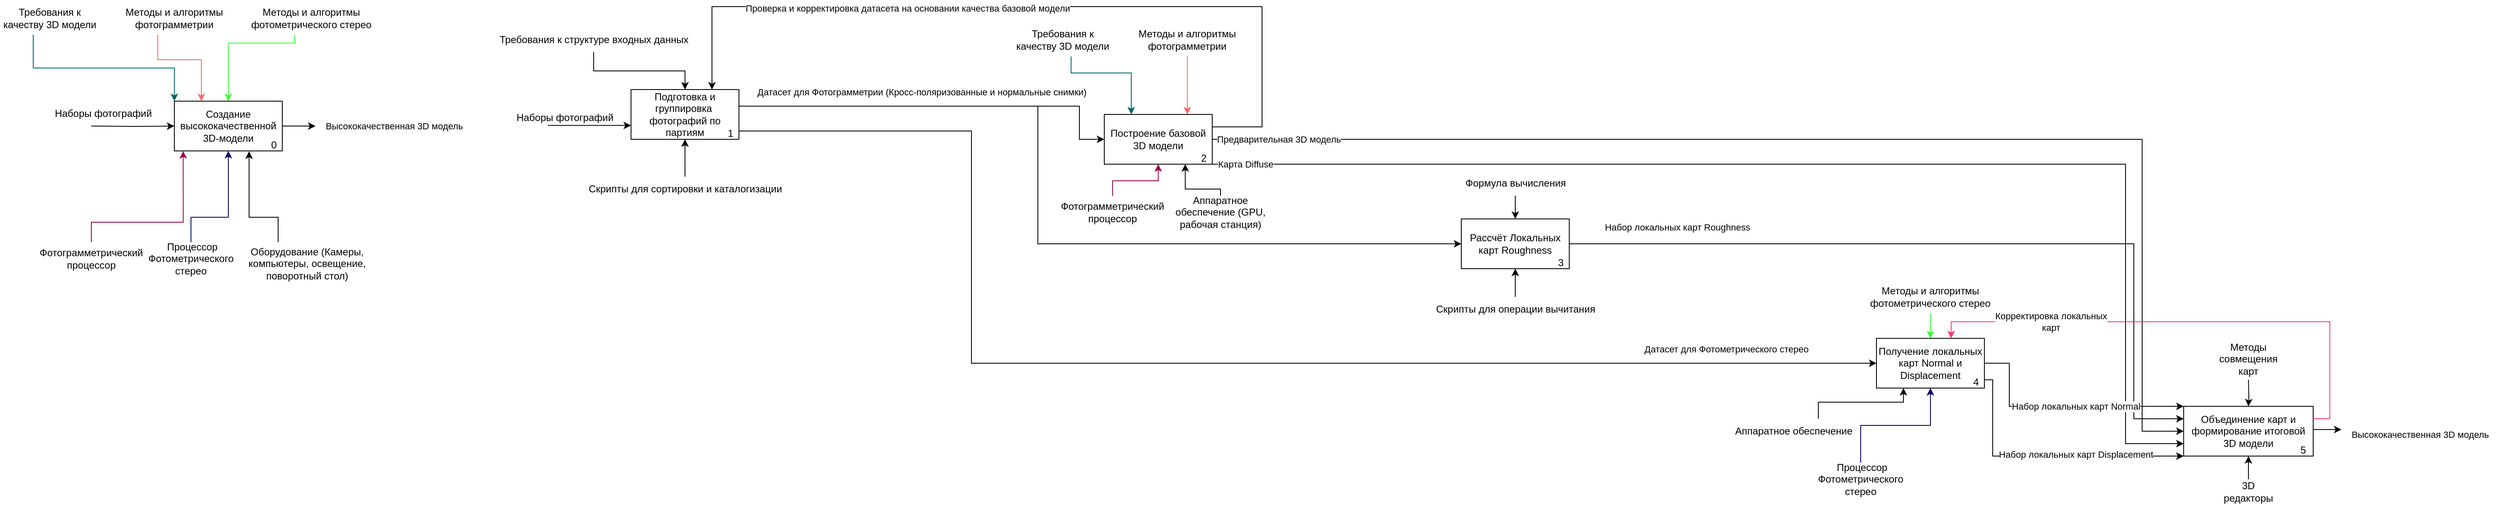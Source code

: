 <mxfile version="26.1.1">
  <diagram name="Страница — 1" id="NDfYiFxSxV_PJeX2wxCn">
    <mxGraphModel dx="4396" dy="2035" grid="1" gridSize="10" guides="1" tooltips="1" connect="1" arrows="1" fold="1" page="1" pageScale="1" pageWidth="827" pageHeight="1169" math="0" shadow="0">
      <root>
        <mxCell id="0" />
        <mxCell id="1" parent="0" />
        <mxCell id="a2V4H0LdFu0M5qWoZMPw-4" value="Наборы фотографий" style="text;html=1;align=center;verticalAlign=middle;resizable=0;points=[];autosize=1;strokeColor=none;fillColor=none;" parent="1" vertex="1">
          <mxGeometry x="910" y="499" width="140" height="30" as="geometry" />
        </mxCell>
        <mxCell id="a2V4H0LdFu0M5qWoZMPw-85" style="edgeStyle=orthogonalEdgeStyle;rounded=0;orthogonalLoop=1;jettySize=auto;html=1;entryX=0.25;entryY=0;entryDx=0;entryDy=0;strokeColor=#006666;" parent="1" source="a2V4H0LdFu0M5qWoZMPw-7" target="a2V4H0LdFu0M5qWoZMPw-63" edge="1">
          <mxGeometry relative="1" as="geometry">
            <Array as="points">
              <mxPoint x="1590" y="460" />
              <mxPoint x="1663" y="460" />
            </Array>
          </mxGeometry>
        </mxCell>
        <mxCell id="a2V4H0LdFu0M5qWoZMPw-7" value="Требования к качеству 3D модели" style="text;html=1;align=center;verticalAlign=middle;whiteSpace=wrap;rounded=0;" parent="1" vertex="1">
          <mxGeometry x="1520" y="400" width="120" height="40" as="geometry" />
        </mxCell>
        <mxCell id="a2V4H0LdFu0M5qWoZMPw-68" style="edgeStyle=orthogonalEdgeStyle;rounded=0;orthogonalLoop=1;jettySize=auto;html=1;strokeColor=#FF6666;" parent="1" source="a2V4H0LdFu0M5qWoZMPw-9" target="a2V4H0LdFu0M5qWoZMPw-63" edge="1">
          <mxGeometry relative="1" as="geometry">
            <Array as="points">
              <mxPoint x="1695" y="400" />
              <mxPoint x="1695" y="400" />
            </Array>
          </mxGeometry>
        </mxCell>
        <mxCell id="a2V4H0LdFu0M5qWoZMPw-9" value="Методы и алгоритмы фотограмметрии" style="text;html=1;align=center;verticalAlign=middle;whiteSpace=wrap;rounded=0;" parent="1" vertex="1">
          <mxGeometry x="1670" y="400" width="120" height="40" as="geometry" />
        </mxCell>
        <mxCell id="a2V4H0LdFu0M5qWoZMPw-101" style="edgeStyle=orthogonalEdgeStyle;rounded=0;orthogonalLoop=1;jettySize=auto;html=1;entryX=0.5;entryY=0;entryDx=0;entryDy=0;strokeColor=#33FF33;" parent="1" source="a2V4H0LdFu0M5qWoZMPw-10" target="a2V4H0LdFu0M5qWoZMPw-76" edge="1">
          <mxGeometry relative="1" as="geometry">
            <mxPoint x="850.833" y="1090" as="targetPoint" />
            <Array as="points">
              <mxPoint x="2625" y="710" />
            </Array>
          </mxGeometry>
        </mxCell>
        <mxCell id="a2V4H0LdFu0M5qWoZMPw-10" value="Методы и алгоритмы фотометрического стерео" style="text;html=1;align=center;verticalAlign=middle;whiteSpace=wrap;rounded=0;" parent="1" vertex="1">
          <mxGeometry x="2540" y="710" width="170" height="40" as="geometry" />
        </mxCell>
        <mxCell id="a2V4H0LdFu0M5qWoZMPw-28" value="П" style="group" parent="1" vertex="1" connectable="0">
          <mxGeometry x="1060" y="480" width="150" height="68" as="geometry" />
        </mxCell>
        <mxCell id="a2V4H0LdFu0M5qWoZMPw-29" value="Подготовка и группировка&amp;nbsp; фотографий по партиям" style="rounded=0;whiteSpace=wrap;html=1;" parent="a2V4H0LdFu0M5qWoZMPw-28" vertex="1">
          <mxGeometry width="130" height="60" as="geometry" />
        </mxCell>
        <mxCell id="a2V4H0LdFu0M5qWoZMPw-30" value="1" style="text;html=1;align=center;verticalAlign=middle;whiteSpace=wrap;rounded=0;" parent="a2V4H0LdFu0M5qWoZMPw-28" vertex="1">
          <mxGeometry x="90" y="38" width="60" height="30" as="geometry" />
        </mxCell>
        <mxCell id="a2V4H0LdFu0M5qWoZMPw-69" style="edgeStyle=orthogonalEdgeStyle;rounded=0;orthogonalLoop=1;jettySize=auto;html=1;entryX=0.5;entryY=1;entryDx=0;entryDy=0;strokeColor=#99004D;exitX=0.5;exitY=0;exitDx=0;exitDy=0;" parent="1" source="lgzBxTzGzxC5EpiXFaj9-91" target="a2V4H0LdFu0M5qWoZMPw-63" edge="1">
          <mxGeometry relative="1" as="geometry">
            <Array as="points">
              <mxPoint x="1640" y="590" />
              <mxPoint x="1695" y="590" />
            </Array>
            <mxPoint x="430" y="890" as="sourcePoint" />
          </mxGeometry>
        </mxCell>
        <mxCell id="a2V4H0LdFu0M5qWoZMPw-103" style="edgeStyle=orthogonalEdgeStyle;rounded=0;orthogonalLoop=1;jettySize=auto;html=1;entryX=0.5;entryY=1;entryDx=0;entryDy=0;strokeColor=#000066;" parent="1" source="a2V4H0LdFu0M5qWoZMPw-36" target="a2V4H0LdFu0M5qWoZMPw-76" edge="1">
          <mxGeometry relative="1" as="geometry" />
        </mxCell>
        <mxCell id="a2V4H0LdFu0M5qWoZMPw-36" value="&amp;nbsp;Процессор&lt;div&gt;Фотометрического стерео&lt;/div&gt;" style="text;html=1;align=center;verticalAlign=middle;whiteSpace=wrap;rounded=0;" parent="1" vertex="1">
          <mxGeometry x="2481" y="930" width="120" height="40" as="geometry" />
        </mxCell>
        <mxCell id="a2V4H0LdFu0M5qWoZMPw-44" style="edgeStyle=orthogonalEdgeStyle;rounded=0;orthogonalLoop=1;jettySize=auto;html=1;entryX=0.5;entryY=0;entryDx=0;entryDy=0;" parent="1" source="a2V4H0LdFu0M5qWoZMPw-43" target="a2V4H0LdFu0M5qWoZMPw-29" edge="1">
          <mxGeometry relative="1" as="geometry" />
        </mxCell>
        <mxCell id="a2V4H0LdFu0M5qWoZMPw-43" value="Требования к структуре входных данных" style="text;html=1;align=center;verticalAlign=middle;resizable=0;points=[];autosize=1;strokeColor=none;fillColor=none;" parent="1" vertex="1">
          <mxGeometry x="890" y="405" width="250" height="30" as="geometry" />
        </mxCell>
        <mxCell id="lgzBxTzGzxC5EpiXFaj9-105" style="edgeStyle=orthogonalEdgeStyle;rounded=0;orthogonalLoop=1;jettySize=auto;html=1;entryX=0.5;entryY=1;entryDx=0;entryDy=0;" parent="1" source="a2V4H0LdFu0M5qWoZMPw-53" target="a2V4H0LdFu0M5qWoZMPw-29" edge="1">
          <mxGeometry relative="1" as="geometry" />
        </mxCell>
        <mxCell id="a2V4H0LdFu0M5qWoZMPw-53" value="Скрипты для сортировки и каталогизации" style="text;html=1;align=center;verticalAlign=middle;resizable=0;points=[];autosize=1;strokeColor=none;fillColor=none;" parent="1" vertex="1">
          <mxGeometry x="995" y="585" width="260" height="30" as="geometry" />
        </mxCell>
        <mxCell id="a2V4H0LdFu0M5qWoZMPw-58" style="edgeStyle=orthogonalEdgeStyle;rounded=0;orthogonalLoop=1;jettySize=auto;html=1;exitX=1;exitY=0.5;exitDx=0;exitDy=0;entryX=0;entryY=0.5;entryDx=0;entryDy=0;" parent="1" source="a2V4H0LdFu0M5qWoZMPw-29" target="a2V4H0LdFu0M5qWoZMPw-76" edge="1">
          <mxGeometry relative="1" as="geometry">
            <mxPoint x="1390" y="584" as="targetPoint" />
            <mxPoint x="1260" y="584" as="sourcePoint" />
            <Array as="points">
              <mxPoint x="1190" y="530" />
              <mxPoint x="1470" y="530" />
              <mxPoint x="1470" y="810" />
            </Array>
          </mxGeometry>
        </mxCell>
        <mxCell id="a2V4H0LdFu0M5qWoZMPw-59" value="Датасет для Фотометрического стерео" style="edgeLabel;html=1;align=center;verticalAlign=middle;resizable=0;points=[];" parent="a2V4H0LdFu0M5qWoZMPw-58" vertex="1" connectable="0">
          <mxGeometry x="-0.08" relative="1" as="geometry">
            <mxPoint x="721" y="-17" as="offset" />
          </mxGeometry>
        </mxCell>
        <mxCell id="a2V4H0LdFu0M5qWoZMPw-60" value="П" style="group" parent="1" vertex="1" connectable="0">
          <mxGeometry x="1630" y="510" width="150" height="68" as="geometry" />
        </mxCell>
        <mxCell id="a2V4H0LdFu0M5qWoZMPw-63" value="Построение базовой 3D модели" style="rounded=0;whiteSpace=wrap;html=1;" parent="a2V4H0LdFu0M5qWoZMPw-60" vertex="1">
          <mxGeometry width="130" height="60" as="geometry" />
        </mxCell>
        <mxCell id="a2V4H0LdFu0M5qWoZMPw-64" value="2" style="text;html=1;align=center;verticalAlign=middle;whiteSpace=wrap;rounded=0;" parent="a2V4H0LdFu0M5qWoZMPw-60" vertex="1">
          <mxGeometry x="90" y="38" width="60" height="30" as="geometry" />
        </mxCell>
        <mxCell id="a2V4H0LdFu0M5qWoZMPw-48" style="edgeStyle=orthogonalEdgeStyle;rounded=0;orthogonalLoop=1;jettySize=auto;html=1;entryX=0;entryY=0.5;entryDx=0;entryDy=0;" parent="1" source="a2V4H0LdFu0M5qWoZMPw-29" target="a2V4H0LdFu0M5qWoZMPw-63" edge="1">
          <mxGeometry relative="1" as="geometry">
            <mxPoint x="1320" y="540" as="targetPoint" />
            <Array as="points">
              <mxPoint x="1600" y="500" />
              <mxPoint x="1600" y="540" />
            </Array>
          </mxGeometry>
        </mxCell>
        <mxCell id="a2V4H0LdFu0M5qWoZMPw-49" value="Датасет для Фотограмметрии (Кросс-поляризованные и нормальные снимки)" style="edgeLabel;html=1;align=center;verticalAlign=middle;resizable=0;points=[];" parent="a2V4H0LdFu0M5qWoZMPw-48" vertex="1" connectable="0">
          <mxGeometry x="-0.08" relative="1" as="geometry">
            <mxPoint x="-1" y="-17" as="offset" />
          </mxGeometry>
        </mxCell>
        <mxCell id="a2V4H0LdFu0M5qWoZMPw-71" style="edgeStyle=orthogonalEdgeStyle;rounded=0;orthogonalLoop=1;jettySize=auto;html=1;entryX=0.75;entryY=1;entryDx=0;entryDy=0;" parent="1" source="a2V4H0LdFu0M5qWoZMPw-70" target="a2V4H0LdFu0M5qWoZMPw-63" edge="1">
          <mxGeometry relative="1" as="geometry">
            <Array as="points">
              <mxPoint x="1770" y="600" />
              <mxPoint x="1728" y="600" />
            </Array>
          </mxGeometry>
        </mxCell>
        <mxCell id="a2V4H0LdFu0M5qWoZMPw-70" value="Аппаратное обеспечение (GPU, рабочая станция)" style="text;html=1;align=center;verticalAlign=middle;whiteSpace=wrap;rounded=0;" parent="1" vertex="1">
          <mxGeometry x="1710" y="608" width="120" height="40" as="geometry" />
        </mxCell>
        <mxCell id="a2V4H0LdFu0M5qWoZMPw-72" value="П" style="group" parent="1" vertex="1" connectable="0">
          <mxGeometry x="2060" y="636" width="150" height="68" as="geometry" />
        </mxCell>
        <mxCell id="a2V4H0LdFu0M5qWoZMPw-73" value="Рассчёт Локальных карт Roughness" style="rounded=0;whiteSpace=wrap;html=1;" parent="a2V4H0LdFu0M5qWoZMPw-72" vertex="1">
          <mxGeometry width="130" height="60" as="geometry" />
        </mxCell>
        <mxCell id="a2V4H0LdFu0M5qWoZMPw-74" value="3" style="text;html=1;align=center;verticalAlign=middle;whiteSpace=wrap;rounded=0;" parent="a2V4H0LdFu0M5qWoZMPw-72" vertex="1">
          <mxGeometry x="90" y="38" width="60" height="30" as="geometry" />
        </mxCell>
        <mxCell id="a2V4H0LdFu0M5qWoZMPw-75" value="П" style="group" parent="1" vertex="1" connectable="0">
          <mxGeometry x="2560" y="780" width="150" height="68" as="geometry" />
        </mxCell>
        <mxCell id="a2V4H0LdFu0M5qWoZMPw-76" value="Получение локальных карт Normal и Displacement" style="rounded=0;whiteSpace=wrap;html=1;" parent="a2V4H0LdFu0M5qWoZMPw-75" vertex="1">
          <mxGeometry width="130" height="60" as="geometry" />
        </mxCell>
        <mxCell id="a2V4H0LdFu0M5qWoZMPw-77" value="4" style="text;html=1;align=center;verticalAlign=middle;whiteSpace=wrap;rounded=0;" parent="a2V4H0LdFu0M5qWoZMPw-75" vertex="1">
          <mxGeometry x="90" y="38" width="60" height="30" as="geometry" />
        </mxCell>
        <mxCell id="a2V4H0LdFu0M5qWoZMPw-92" style="edgeStyle=orthogonalEdgeStyle;rounded=0;orthogonalLoop=1;jettySize=auto;html=1;" parent="1" source="a2V4H0LdFu0M5qWoZMPw-29" target="a2V4H0LdFu0M5qWoZMPw-73" edge="1">
          <mxGeometry relative="1" as="geometry">
            <Array as="points">
              <mxPoint x="1550" y="500" />
              <mxPoint x="1550" y="666" />
            </Array>
          </mxGeometry>
        </mxCell>
        <mxCell id="a2V4H0LdFu0M5qWoZMPw-97" style="edgeStyle=orthogonalEdgeStyle;rounded=0;orthogonalLoop=1;jettySize=auto;html=1;entryX=0.5;entryY=1;entryDx=0;entryDy=0;" parent="1" source="a2V4H0LdFu0M5qWoZMPw-94" target="a2V4H0LdFu0M5qWoZMPw-73" edge="1">
          <mxGeometry relative="1" as="geometry" />
        </mxCell>
        <mxCell id="a2V4H0LdFu0M5qWoZMPw-94" value="Скрипты для операции вычитания" style="text;html=1;align=center;verticalAlign=middle;resizable=0;points=[];autosize=1;strokeColor=none;fillColor=none;" parent="1" vertex="1">
          <mxGeometry x="2015" y="730" width="220" height="30" as="geometry" />
        </mxCell>
        <mxCell id="a2V4H0LdFu0M5qWoZMPw-100" style="edgeStyle=orthogonalEdgeStyle;rounded=0;orthogonalLoop=1;jettySize=auto;html=1;entryX=0.5;entryY=0;entryDx=0;entryDy=0;" parent="1" source="a2V4H0LdFu0M5qWoZMPw-99" target="a2V4H0LdFu0M5qWoZMPw-73" edge="1">
          <mxGeometry relative="1" as="geometry" />
        </mxCell>
        <mxCell id="a2V4H0LdFu0M5qWoZMPw-99" value="Формула вычисления" style="text;html=1;align=center;verticalAlign=middle;resizable=0;points=[];autosize=1;strokeColor=none;fillColor=none;" parent="1" vertex="1">
          <mxGeometry x="2055" y="578" width="140" height="30" as="geometry" />
        </mxCell>
        <mxCell id="a2V4H0LdFu0M5qWoZMPw-107" style="edgeStyle=orthogonalEdgeStyle;rounded=0;orthogonalLoop=1;jettySize=auto;html=1;entryX=0.25;entryY=1;entryDx=0;entryDy=0;" parent="1" source="a2V4H0LdFu0M5qWoZMPw-105" target="a2V4H0LdFu0M5qWoZMPw-76" edge="1">
          <mxGeometry relative="1" as="geometry">
            <Array as="points">
              <mxPoint x="2490" y="857" />
              <mxPoint x="2592" y="857" />
            </Array>
          </mxGeometry>
        </mxCell>
        <mxCell id="a2V4H0LdFu0M5qWoZMPw-105" value="Аппаратное обеспечение" style="text;html=1;align=center;verticalAlign=middle;resizable=0;points=[];autosize=1;strokeColor=none;fillColor=none;" parent="1" vertex="1">
          <mxGeometry x="2380" y="877" width="160" height="30" as="geometry" />
        </mxCell>
        <mxCell id="a2V4H0LdFu0M5qWoZMPw-110" value="П" style="group" parent="1" vertex="1" connectable="0">
          <mxGeometry x="2930" y="862" width="180" height="68" as="geometry" />
        </mxCell>
        <mxCell id="a2V4H0LdFu0M5qWoZMPw-111" value="Объединение карт и формирование итоговой 3D модели" style="rounded=0;whiteSpace=wrap;html=1;" parent="a2V4H0LdFu0M5qWoZMPw-110" vertex="1">
          <mxGeometry width="156" height="60" as="geometry" />
        </mxCell>
        <mxCell id="a2V4H0LdFu0M5qWoZMPw-112" value="5" style="text;html=1;align=center;verticalAlign=middle;whiteSpace=wrap;rounded=0;" parent="a2V4H0LdFu0M5qWoZMPw-110" vertex="1">
          <mxGeometry x="108" y="38" width="72" height="30" as="geometry" />
        </mxCell>
        <mxCell id="a2V4H0LdFu0M5qWoZMPw-116" style="edgeStyle=orthogonalEdgeStyle;rounded=0;orthogonalLoop=1;jettySize=auto;html=1;" parent="1" target="a2V4H0LdFu0M5qWoZMPw-111" edge="1">
          <mxGeometry relative="1" as="geometry">
            <mxPoint x="3008" y="830" as="sourcePoint" />
          </mxGeometry>
        </mxCell>
        <mxCell id="a2V4H0LdFu0M5qWoZMPw-115" value="Методы совмещения карт" style="text;html=1;align=center;verticalAlign=middle;whiteSpace=wrap;rounded=0;" parent="1" vertex="1">
          <mxGeometry x="2978" y="790" width="60" height="30" as="geometry" />
        </mxCell>
        <mxCell id="a2V4H0LdFu0M5qWoZMPw-119" style="edgeStyle=orthogonalEdgeStyle;rounded=0;orthogonalLoop=1;jettySize=auto;html=1;" parent="1" source="a2V4H0LdFu0M5qWoZMPw-117" target="a2V4H0LdFu0M5qWoZMPw-111" edge="1">
          <mxGeometry relative="1" as="geometry" />
        </mxCell>
        <mxCell id="a2V4H0LdFu0M5qWoZMPw-117" value="3D редакторы" style="text;html=1;align=center;verticalAlign=middle;whiteSpace=wrap;rounded=0;" parent="1" vertex="1">
          <mxGeometry x="2978" y="950" width="60" height="30" as="geometry" />
        </mxCell>
        <mxCell id="a2V4H0LdFu0M5qWoZMPw-86" style="edgeStyle=orthogonalEdgeStyle;rounded=0;orthogonalLoop=1;jettySize=auto;html=1;entryX=0;entryY=0.5;entryDx=0;entryDy=0;" parent="1" source="a2V4H0LdFu0M5qWoZMPw-63" target="a2V4H0LdFu0M5qWoZMPw-111" edge="1">
          <mxGeometry relative="1" as="geometry">
            <mxPoint x="1920" y="400" as="targetPoint" />
            <Array as="points">
              <mxPoint x="2880" y="540" />
              <mxPoint x="2880" y="892" />
            </Array>
          </mxGeometry>
        </mxCell>
        <mxCell id="a2V4H0LdFu0M5qWoZMPw-87" value="Предварительная 3D модель" style="edgeLabel;html=1;align=center;verticalAlign=middle;resizable=0;points=[];" parent="a2V4H0LdFu0M5qWoZMPw-86" vertex="1" connectable="0">
          <mxGeometry x="-0.393" y="-2" relative="1" as="geometry">
            <mxPoint x="-382" y="-2" as="offset" />
          </mxGeometry>
        </mxCell>
        <mxCell id="a2V4H0LdFu0M5qWoZMPw-89" style="edgeStyle=orthogonalEdgeStyle;rounded=0;orthogonalLoop=1;jettySize=auto;html=1;entryX=0;entryY=0.75;entryDx=0;entryDy=0;" parent="1" source="a2V4H0LdFu0M5qWoZMPw-63" target="a2V4H0LdFu0M5qWoZMPw-111" edge="1">
          <mxGeometry relative="1" as="geometry">
            <mxPoint x="1880.0" y="600" as="targetPoint" />
            <Array as="points">
              <mxPoint x="2860" y="570" />
              <mxPoint x="2860" y="907" />
            </Array>
          </mxGeometry>
        </mxCell>
        <mxCell id="a2V4H0LdFu0M5qWoZMPw-91" value="Карта Diffuse" style="edgeLabel;html=1;align=center;verticalAlign=middle;resizable=0;points=[];" parent="a2V4H0LdFu0M5qWoZMPw-89" vertex="1" connectable="0">
          <mxGeometry x="-0.232" relative="1" as="geometry">
            <mxPoint x="-539" as="offset" />
          </mxGeometry>
        </mxCell>
        <mxCell id="a2V4H0LdFu0M5qWoZMPw-78" style="edgeStyle=orthogonalEdgeStyle;rounded=0;orthogonalLoop=1;jettySize=auto;html=1;entryX=0;entryY=0.25;entryDx=0;entryDy=0;" parent="1" source="a2V4H0LdFu0M5qWoZMPw-73" target="a2V4H0LdFu0M5qWoZMPw-111" edge="1">
          <mxGeometry relative="1" as="geometry">
            <mxPoint x="2380" y="666" as="targetPoint" />
            <Array as="points">
              <mxPoint x="2870" y="666" />
              <mxPoint x="2870" y="877" />
            </Array>
          </mxGeometry>
        </mxCell>
        <mxCell id="a2V4H0LdFu0M5qWoZMPw-82" value="Набор локальных карт Roughness" style="edgeLabel;html=1;align=center;verticalAlign=middle;resizable=0;points=[];" parent="a2V4H0LdFu0M5qWoZMPw-78" vertex="1" connectable="0">
          <mxGeometry x="0.548" y="-2" relative="1" as="geometry">
            <mxPoint x="-548" y="-76" as="offset" />
          </mxGeometry>
        </mxCell>
        <mxCell id="a2V4H0LdFu0M5qWoZMPw-123" style="edgeStyle=orthogonalEdgeStyle;rounded=0;orthogonalLoop=1;jettySize=auto;html=1;entryX=0;entryY=0;entryDx=0;entryDy=0;" parent="1" source="a2V4H0LdFu0M5qWoZMPw-76" target="a2V4H0LdFu0M5qWoZMPw-111" edge="1">
          <mxGeometry relative="1" as="geometry">
            <Array as="points">
              <mxPoint x="2720" y="810" />
              <mxPoint x="2720" y="862" />
            </Array>
          </mxGeometry>
        </mxCell>
        <mxCell id="a2V4H0LdFu0M5qWoZMPw-124" value="Набор локальных карт Normal" style="edgeLabel;html=1;align=center;verticalAlign=middle;resizable=0;points=[];" parent="a2V4H0LdFu0M5qWoZMPw-123" vertex="1" connectable="0">
          <mxGeometry x="-0.065" y="-2" relative="1" as="geometry">
            <mxPoint x="25" y="-2" as="offset" />
          </mxGeometry>
        </mxCell>
        <mxCell id="a2V4H0LdFu0M5qWoZMPw-126" style="edgeStyle=orthogonalEdgeStyle;rounded=0;orthogonalLoop=1;jettySize=auto;html=1;entryX=0;entryY=1;entryDx=0;entryDy=0;" parent="1" source="a2V4H0LdFu0M5qWoZMPw-76" target="a2V4H0LdFu0M5qWoZMPw-111" edge="1">
          <mxGeometry relative="1" as="geometry">
            <Array as="points">
              <mxPoint x="2700" y="830" />
              <mxPoint x="2700" y="922" />
            </Array>
          </mxGeometry>
        </mxCell>
        <mxCell id="a2V4H0LdFu0M5qWoZMPw-127" value="Набор локальных карт Displacement" style="edgeLabel;html=1;align=center;verticalAlign=middle;resizable=0;points=[];" parent="1" vertex="1" connectable="0">
          <mxGeometry x="2800.002" y="920.001" as="geometry" />
        </mxCell>
        <mxCell id="a2V4H0LdFu0M5qWoZMPw-129" value="&lt;span style=&quot;font-size: 11px; text-wrap-mode: nowrap; background-color: rgb(255, 255, 255);&quot;&gt;Высококачественная 3D модель&lt;/span&gt;" style="text;html=1;align=center;verticalAlign=middle;whiteSpace=wrap;rounded=0;" parent="1" vertex="1">
          <mxGeometry x="3120" y="881" width="190" height="30" as="geometry" />
        </mxCell>
        <mxCell id="a2V4H0LdFu0M5qWoZMPw-131" style="edgeStyle=orthogonalEdgeStyle;rounded=0;orthogonalLoop=1;jettySize=auto;html=1;exitX=1;exitY=0.25;exitDx=0;exitDy=0;" parent="1" source="a2V4H0LdFu0M5qWoZMPw-111" target="a2V4H0LdFu0M5qWoZMPw-129" edge="1">
          <mxGeometry relative="1" as="geometry">
            <Array as="points">
              <mxPoint x="3086" y="890" />
            </Array>
          </mxGeometry>
        </mxCell>
        <mxCell id="lgzBxTzGzxC5EpiXFaj9-4" style="edgeStyle=orthogonalEdgeStyle;rounded=0;orthogonalLoop=1;jettySize=auto;html=1;entryX=0;entryY=0.5;entryDx=0;entryDy=0;" parent="1" target="lgzBxTzGzxC5EpiXFaj9-18" edge="1">
          <mxGeometry relative="1" as="geometry">
            <mxPoint x="410" y="524" as="sourcePoint" />
          </mxGeometry>
        </mxCell>
        <mxCell id="lgzBxTzGzxC5EpiXFaj9-5" value="Наборы фотографий" style="text;html=1;align=center;verticalAlign=middle;resizable=0;points=[];autosize=1;strokeColor=none;fillColor=none;" parent="1" vertex="1">
          <mxGeometry x="354" y="494" width="140" height="30" as="geometry" />
        </mxCell>
        <mxCell id="lgzBxTzGzxC5EpiXFaj9-6" style="edgeStyle=orthogonalEdgeStyle;rounded=0;orthogonalLoop=1;jettySize=auto;html=1;entryX=0;entryY=0;entryDx=0;entryDy=0;strokeColor=#006666;" parent="1" source="lgzBxTzGzxC5EpiXFaj9-8" target="lgzBxTzGzxC5EpiXFaj9-18" edge="1">
          <mxGeometry relative="1" as="geometry">
            <Array as="points">
              <mxPoint x="340" y="454" />
              <mxPoint x="510" y="454" />
            </Array>
          </mxGeometry>
        </mxCell>
        <mxCell id="lgzBxTzGzxC5EpiXFaj9-8" value="Требования к качеству 3D модели" style="text;html=1;align=center;verticalAlign=middle;whiteSpace=wrap;rounded=0;" parent="1" vertex="1">
          <mxGeometry x="300" y="374" width="120" height="40" as="geometry" />
        </mxCell>
        <mxCell id="lgzBxTzGzxC5EpiXFaj9-9" style="edgeStyle=orthogonalEdgeStyle;rounded=0;orthogonalLoop=1;jettySize=auto;html=1;entryX=0.25;entryY=0;entryDx=0;entryDy=0;strokeColor=#FF6666;" parent="1" source="lgzBxTzGzxC5EpiXFaj9-11" target="lgzBxTzGzxC5EpiXFaj9-18" edge="1">
          <mxGeometry relative="1" as="geometry">
            <Array as="points">
              <mxPoint x="490" y="444" />
              <mxPoint x="543" y="444" />
            </Array>
          </mxGeometry>
        </mxCell>
        <mxCell id="lgzBxTzGzxC5EpiXFaj9-11" value="Методы и алгоритмы фотограмметрии" style="text;html=1;align=center;verticalAlign=middle;whiteSpace=wrap;rounded=0;" parent="1" vertex="1">
          <mxGeometry x="450" y="374" width="120" height="40" as="geometry" />
        </mxCell>
        <mxCell id="lgzBxTzGzxC5EpiXFaj9-12" style="edgeStyle=orthogonalEdgeStyle;rounded=0;orthogonalLoop=1;jettySize=auto;html=1;entryX=0.5;entryY=0;entryDx=0;entryDy=0;strokeColor=#33FF33;" parent="1" source="lgzBxTzGzxC5EpiXFaj9-14" target="lgzBxTzGzxC5EpiXFaj9-18" edge="1">
          <mxGeometry relative="1" as="geometry">
            <Array as="points">
              <mxPoint x="655" y="424" />
              <mxPoint x="575" y="424" />
            </Array>
          </mxGeometry>
        </mxCell>
        <mxCell id="lgzBxTzGzxC5EpiXFaj9-14" value="Методы и алгоритмы фотометрического стерео" style="text;html=1;align=center;verticalAlign=middle;whiteSpace=wrap;rounded=0;" parent="1" vertex="1">
          <mxGeometry x="590" y="374" width="170" height="40" as="geometry" />
        </mxCell>
        <mxCell id="lgzBxTzGzxC5EpiXFaj9-17" value="" style="group" parent="1" vertex="1" connectable="0">
          <mxGeometry x="510" y="494" width="150" height="68" as="geometry" />
        </mxCell>
        <mxCell id="lgzBxTzGzxC5EpiXFaj9-18" value="Создание высококачественной 3D-модели" style="rounded=0;whiteSpace=wrap;html=1;" parent="lgzBxTzGzxC5EpiXFaj9-17" vertex="1">
          <mxGeometry width="130" height="60" as="geometry" />
        </mxCell>
        <mxCell id="lgzBxTzGzxC5EpiXFaj9-19" value="0" style="text;html=1;align=center;verticalAlign=middle;whiteSpace=wrap;rounded=0;" parent="lgzBxTzGzxC5EpiXFaj9-17" vertex="1">
          <mxGeometry x="90" y="38" width="60" height="30" as="geometry" />
        </mxCell>
        <mxCell id="lgzBxTzGzxC5EpiXFaj9-23" style="edgeStyle=orthogonalEdgeStyle;rounded=0;orthogonalLoop=1;jettySize=auto;html=1;strokeColor=#99004D;exitX=0.5;exitY=0;exitDx=0;exitDy=0;entryX=0.082;entryY=1.004;entryDx=0;entryDy=0;entryPerimeter=0;" parent="1" source="lgzBxTzGzxC5EpiXFaj9-25" target="lgzBxTzGzxC5EpiXFaj9-18" edge="1">
          <mxGeometry relative="1" as="geometry">
            <mxPoint x="300" y="674" as="sourcePoint" />
            <mxPoint x="550" y="574" as="targetPoint" />
            <Array as="points">
              <mxPoint x="410" y="640" />
              <mxPoint x="521" y="640" />
            </Array>
          </mxGeometry>
        </mxCell>
        <mxCell id="lgzBxTzGzxC5EpiXFaj9-25" value="Фотограмметрический процессор" style="text;html=1;align=center;verticalAlign=middle;whiteSpace=wrap;rounded=0;" parent="1" vertex="1">
          <mxGeometry x="350" y="664" width="120" height="40" as="geometry" />
        </mxCell>
        <mxCell id="lgzBxTzGzxC5EpiXFaj9-26" style="edgeStyle=orthogonalEdgeStyle;rounded=0;orthogonalLoop=1;jettySize=auto;html=1;entryX=0.5;entryY=1;entryDx=0;entryDy=0;strokeColor=#000066;exitX=0.5;exitY=0;exitDx=0;exitDy=0;" parent="1" source="lgzBxTzGzxC5EpiXFaj9-28" target="lgzBxTzGzxC5EpiXFaj9-18" edge="1">
          <mxGeometry relative="1" as="geometry">
            <Array as="points">
              <mxPoint x="530" y="634" />
              <mxPoint x="575" y="634" />
            </Array>
          </mxGeometry>
        </mxCell>
        <mxCell id="lgzBxTzGzxC5EpiXFaj9-28" value="&amp;nbsp;Процессор&lt;div&gt;Фотометрического стерео&lt;/div&gt;" style="text;html=1;align=center;verticalAlign=middle;whiteSpace=wrap;rounded=0;" parent="1" vertex="1">
          <mxGeometry x="470" y="664" width="120" height="40" as="geometry" />
        </mxCell>
        <mxCell id="lgzBxTzGzxC5EpiXFaj9-96" style="edgeStyle=orthogonalEdgeStyle;rounded=0;orthogonalLoop=1;jettySize=auto;html=1;entryX=0;entryY=0.75;entryDx=0;entryDy=0;" parent="1" target="lgzBxTzGzxC5EpiXFaj9-19" edge="1">
          <mxGeometry relative="1" as="geometry">
            <Array as="points">
              <mxPoint x="635" y="634" />
              <mxPoint x="600" y="634" />
            </Array>
            <mxPoint x="635" y="664" as="sourcePoint" />
            <mxPoint x="600" y="560" as="targetPoint" />
          </mxGeometry>
        </mxCell>
        <mxCell id="lgzBxTzGzxC5EpiXFaj9-29" value="Оборудование (Камеры, компьютеры, освещение, поворотный стол)" style="text;html=1;align=center;verticalAlign=middle;whiteSpace=wrap;rounded=0;" parent="1" vertex="1">
          <mxGeometry x="590" y="670" width="160" height="40" as="geometry" />
        </mxCell>
        <mxCell id="lgzBxTzGzxC5EpiXFaj9-84" value="&lt;span style=&quot;font-size: 11px; text-wrap-mode: nowrap; background-color: rgb(255, 255, 255);&quot;&gt;Высококачественная 3D модель&lt;/span&gt;" style="text;html=1;align=center;verticalAlign=middle;whiteSpace=wrap;rounded=0;" parent="1" vertex="1">
          <mxGeometry x="680" y="509" width="190" height="30" as="geometry" />
        </mxCell>
        <mxCell id="lgzBxTzGzxC5EpiXFaj9-89" style="edgeStyle=orthogonalEdgeStyle;rounded=0;orthogonalLoop=1;jettySize=auto;html=1;" parent="1" source="lgzBxTzGzxC5EpiXFaj9-18" target="lgzBxTzGzxC5EpiXFaj9-84" edge="1">
          <mxGeometry relative="1" as="geometry" />
        </mxCell>
        <mxCell id="lgzBxTzGzxC5EpiXFaj9-90" style="edgeStyle=orthogonalEdgeStyle;rounded=0;orthogonalLoop=1;jettySize=auto;html=1;entryX=0;entryY=0.5;entryDx=0;entryDy=0;" parent="1" edge="1">
          <mxGeometry relative="1" as="geometry">
            <mxPoint x="960" y="523.31" as="sourcePoint" />
            <mxPoint x="1060" y="523.31" as="targetPoint" />
          </mxGeometry>
        </mxCell>
        <mxCell id="lgzBxTzGzxC5EpiXFaj9-91" value="Фотограмметрический процессор" style="text;html=1;align=center;verticalAlign=middle;whiteSpace=wrap;rounded=0;" parent="1" vertex="1">
          <mxGeometry x="1580" y="608" width="120" height="40" as="geometry" />
        </mxCell>
        <mxCell id="eVYJK2iEOYIkxt4yVvRj-2" style="edgeStyle=orthogonalEdgeStyle;rounded=0;orthogonalLoop=1;jettySize=auto;html=1;exitX=1;exitY=0.25;exitDx=0;exitDy=0;entryX=0.75;entryY=0;entryDx=0;entryDy=0;" edge="1" parent="1" source="a2V4H0LdFu0M5qWoZMPw-63" target="a2V4H0LdFu0M5qWoZMPw-29">
          <mxGeometry relative="1" as="geometry">
            <Array as="points">
              <mxPoint x="1820" y="525" />
              <mxPoint x="1820" y="380" />
              <mxPoint x="1158" y="380" />
            </Array>
          </mxGeometry>
        </mxCell>
        <mxCell id="eVYJK2iEOYIkxt4yVvRj-3" value="Проверка и корректировка датасета на основании качества базовой модели" style="edgeLabel;html=1;align=center;verticalAlign=middle;resizable=0;points=[];" vertex="1" connectable="0" parent="eVYJK2iEOYIkxt4yVvRj-2">
          <mxGeometry x="0.306" y="2" relative="1" as="geometry">
            <mxPoint as="offset" />
          </mxGeometry>
        </mxCell>
        <mxCell id="eVYJK2iEOYIkxt4yVvRj-4" style="edgeStyle=orthogonalEdgeStyle;rounded=0;orthogonalLoop=1;jettySize=auto;html=1;exitX=1;exitY=0.25;exitDx=0;exitDy=0;entryX=0.692;entryY=0;entryDx=0;entryDy=0;entryPerimeter=0;strokeColor=#FF3270;" edge="1" parent="1" source="a2V4H0LdFu0M5qWoZMPw-111" target="a2V4H0LdFu0M5qWoZMPw-76">
          <mxGeometry relative="1" as="geometry" />
        </mxCell>
        <mxCell id="eVYJK2iEOYIkxt4yVvRj-5" value="Корректировка локальных&lt;div&gt;карт&lt;/div&gt;" style="edgeLabel;html=1;align=center;verticalAlign=middle;resizable=0;points=[];" vertex="1" connectable="0" parent="eVYJK2iEOYIkxt4yVvRj-4">
          <mxGeometry x="0.426" y="-2" relative="1" as="geometry">
            <mxPoint x="-36" y="2" as="offset" />
          </mxGeometry>
        </mxCell>
      </root>
    </mxGraphModel>
  </diagram>
</mxfile>
